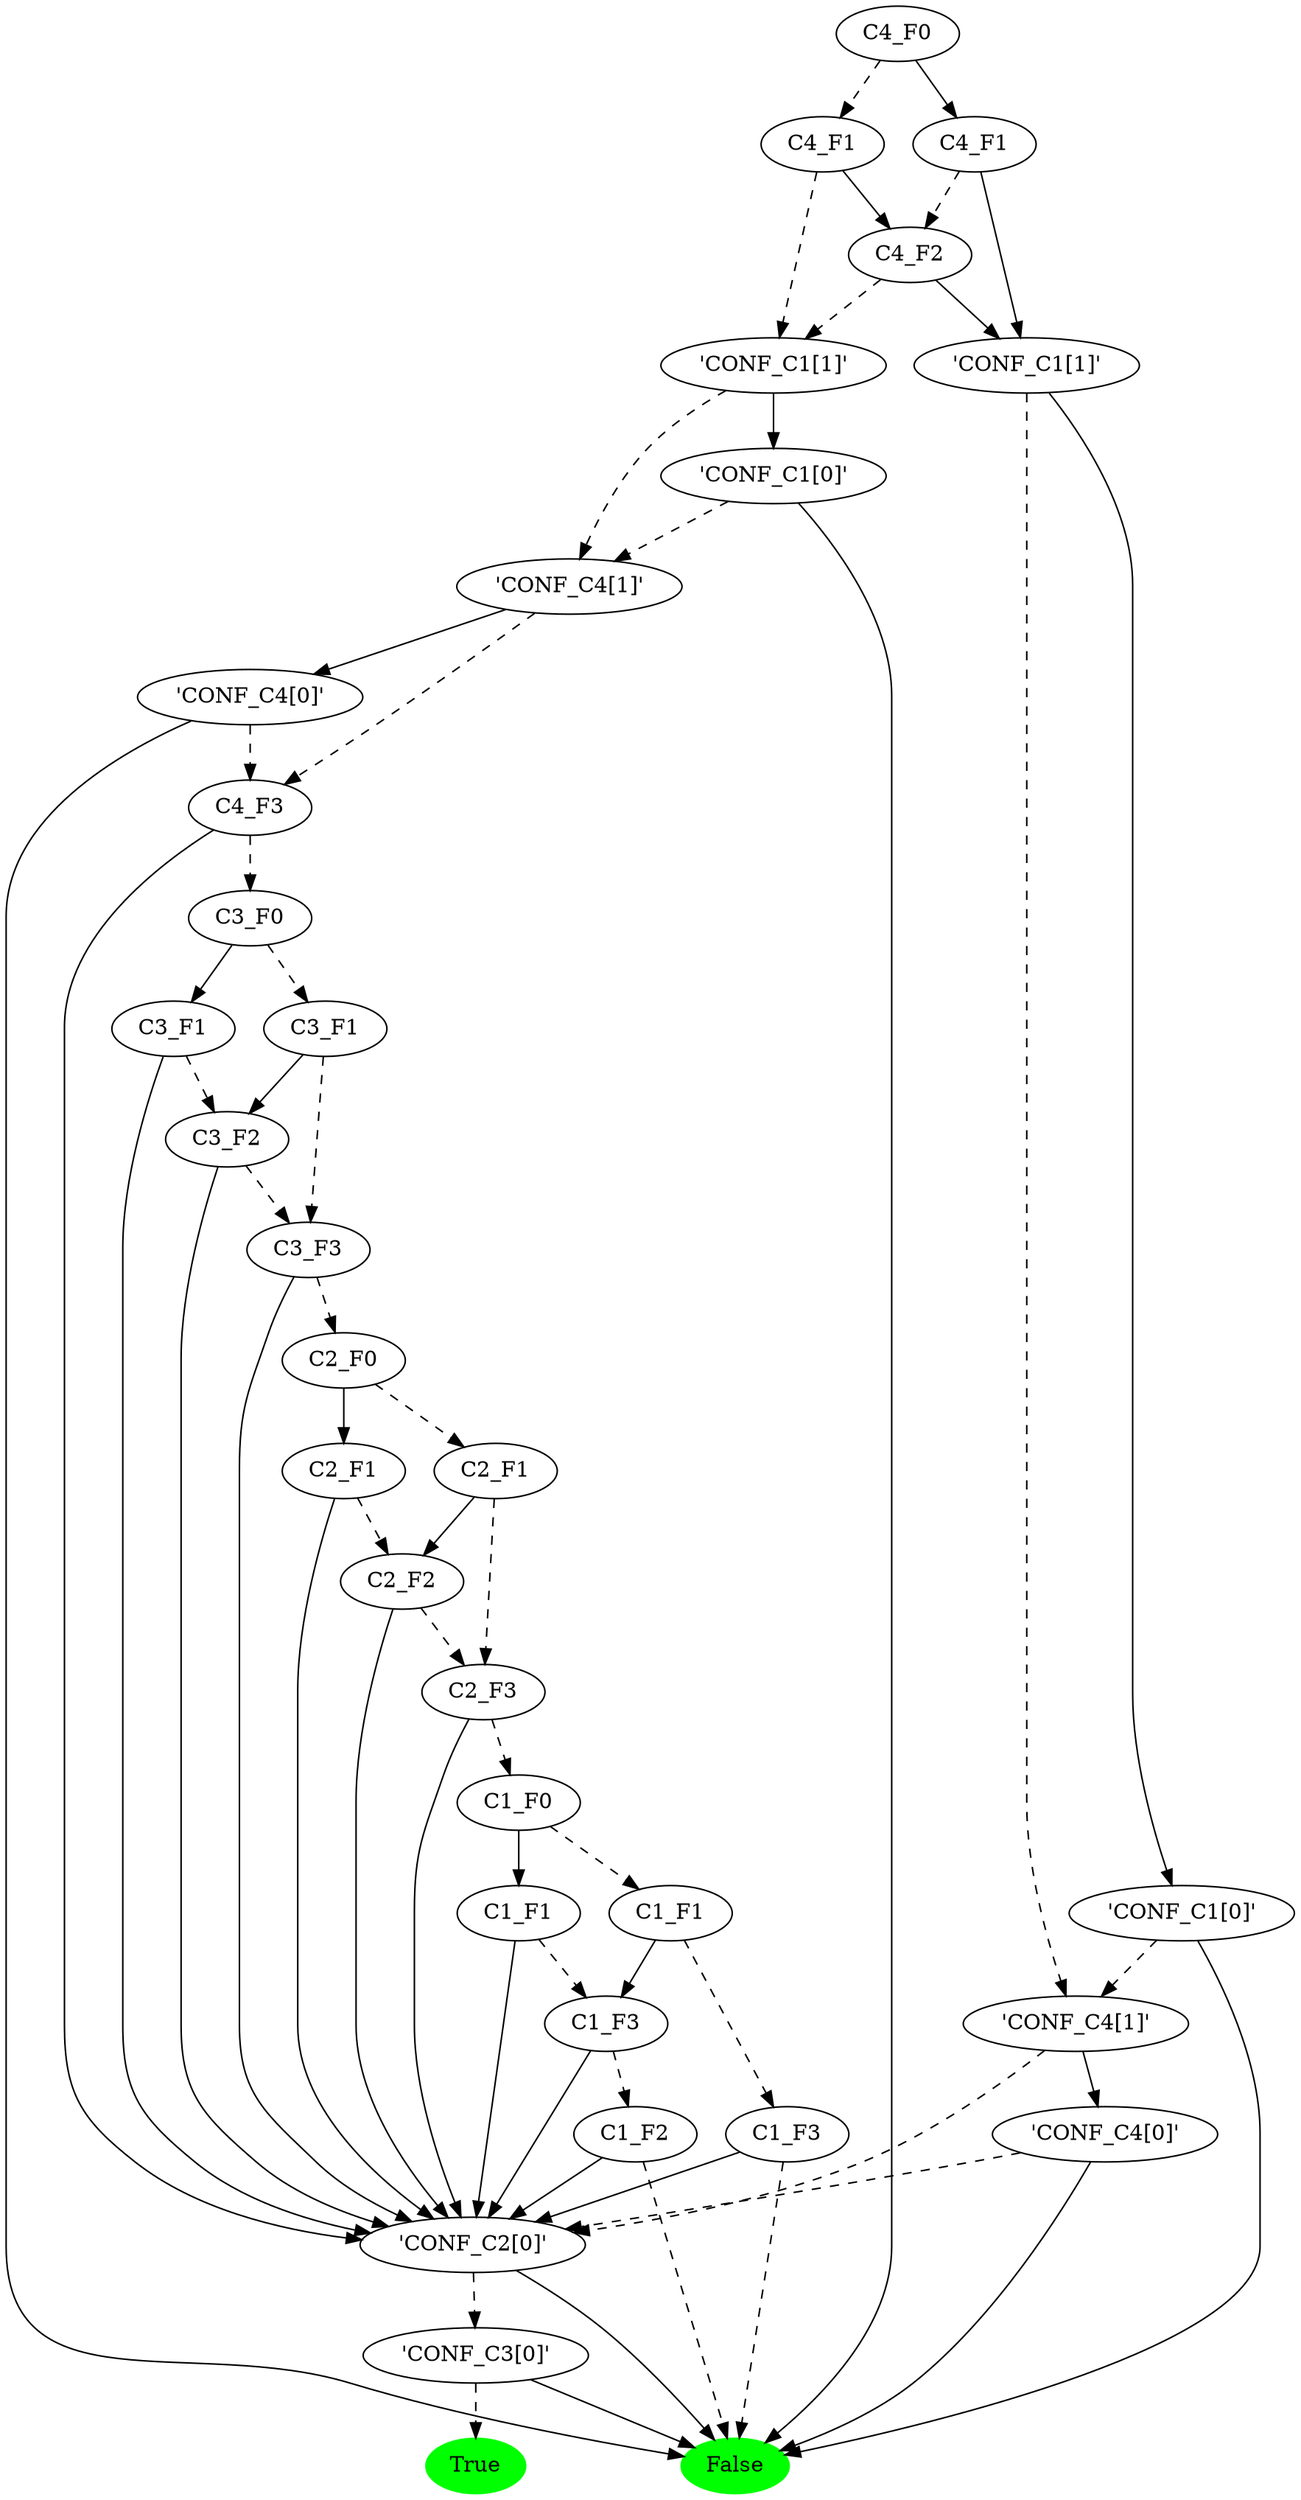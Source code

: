 digraph "" {
	node [label="\N"];
	-1	[color=green,
		label=True,
		style=filled];
	-2	[color=green,
		label=False,
		style=filled];
	0	[label=C4_F0];
	1	[label=C4_F1];
	0 -> 1	[style=dashed];
	30	[label=C4_F1];
	0 -> 30	[style=solid];
	2	[label="'CONF_C1[1]'"];
	1 -> 2	[style=dashed];
	25	[label=C4_F2];
	1 -> 25	[style=solid];
	3	[label="'CONF_C4[1]'"];
	2 -> 3	[style=dashed];
	24	[label="'CONF_C1[0]'"];
	2 -> 24	[style=solid];
	4	[label=C4_F3];
	3 -> 4	[style=dashed];
	23	[label="'CONF_C4[0]'"];
	3 -> 23	[style=solid];
	5	[label=C3_F0];
	4 -> 5	[style=dashed];
	14	[label="'CONF_C2[0]'"];
	4 -> 14	[style=solid];
	6	[label=C3_F1];
	5 -> 6	[style=dashed];
	22	[label=C3_F1];
	5 -> 22	[style=solid];
	7	[label=C3_F3];
	6 -> 7	[style=dashed];
	21	[label=C3_F2];
	6 -> 21	[style=solid];
	8	[label=C2_F0];
	7 -> 8	[style=dashed];
	7 -> 14	[style=solid];
	9	[label=C2_F1];
	8 -> 9	[style=dashed];
	20	[label=C2_F1];
	8 -> 20	[style=solid];
	10	[label=C2_F3];
	9 -> 10	[style=dashed];
	19	[label=C2_F2];
	9 -> 19	[style=solid];
	11	[label=C1_F0];
	10 -> 11	[style=dashed];
	10 -> 14	[style=solid];
	12	[label=C1_F1];
	11 -> 12	[style=dashed];
	18	[label=C1_F1];
	11 -> 18	[style=solid];
	13	[label=C1_F3];
	12 -> 13	[style=dashed];
	16	[label=C1_F3];
	12 -> 16	[style=solid];
	13 -> -2	[style=dashed];
	13 -> 14	[style=solid];
	14 -> -2	[style=solid];
	15	[label="'CONF_C3[0]'"];
	14 -> 15	[style=dashed];
	15 -> -1	[style=dashed];
	15 -> -2	[style=solid];
	16 -> 14	[style=solid];
	17	[label=C1_F2];
	16 -> 17	[style=dashed];
	17 -> -2	[style=dashed];
	17 -> 14	[style=solid];
	18 -> 14	[style=solid];
	18 -> 16	[style=dashed];
	19 -> 10	[style=dashed];
	19 -> 14	[style=solid];
	20 -> 14	[style=solid];
	20 -> 19	[style=dashed];
	21 -> 7	[style=dashed];
	21 -> 14	[style=solid];
	22 -> 14	[style=solid];
	22 -> 21	[style=dashed];
	23 -> -2	[style=solid];
	23 -> 4	[style=dashed];
	24 -> -2	[style=solid];
	24 -> 3	[style=dashed];
	25 -> 2	[style=dashed];
	26	[label="'CONF_C1[1]'"];
	25 -> 26	[style=solid];
	27	[label="'CONF_C4[1]'"];
	26 -> 27	[style=dashed];
	29	[label="'CONF_C1[0]'"];
	26 -> 29	[style=solid];
	27 -> 14	[style=dashed];
	28	[label="'CONF_C4[0]'"];
	27 -> 28	[style=solid];
	28 -> -2	[style=solid];
	28 -> 14	[style=dashed];
	29 -> -2	[style=solid];
	29 -> 27	[style=dashed];
	30 -> 25	[style=dashed];
	30 -> 26	[style=solid];
}
